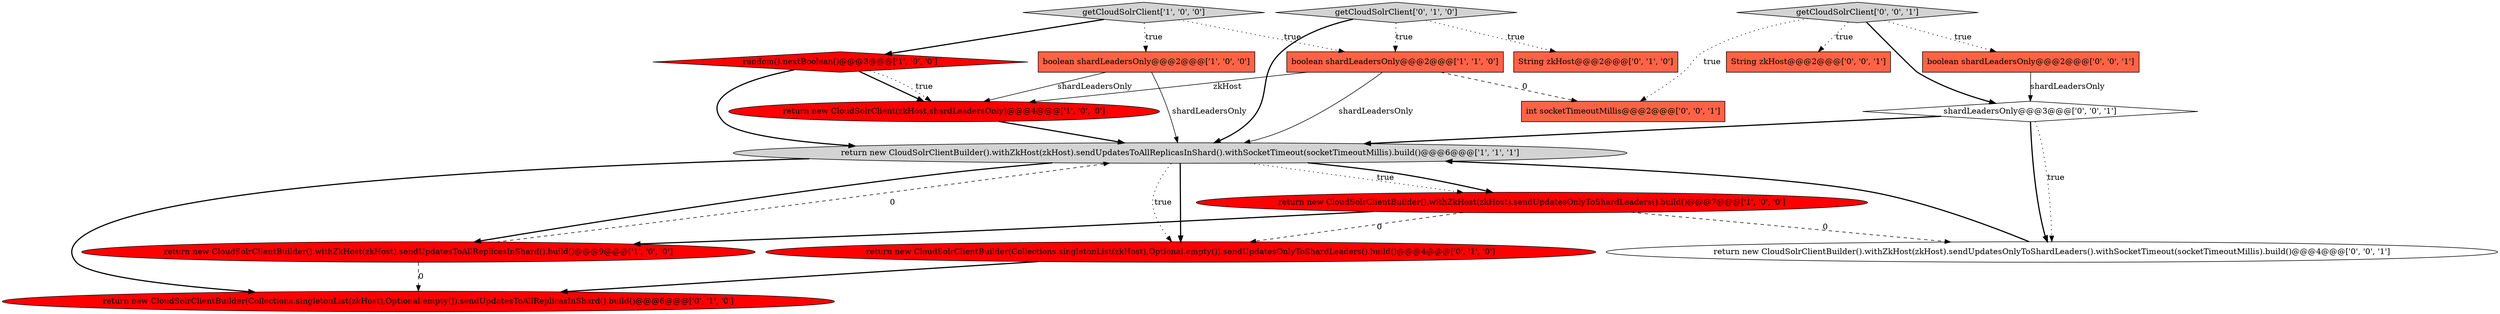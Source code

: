 digraph {
1 [style = filled, label = "random().nextBoolean()@@@3@@@['1', '0', '0']", fillcolor = red, shape = diamond image = "AAA1AAABBB1BBB"];
0 [style = filled, label = "boolean shardLeadersOnly@@@2@@@['1', '0', '0']", fillcolor = tomato, shape = box image = "AAA0AAABBB1BBB"];
10 [style = filled, label = "return new CloudSolrClientBuilder(Collections.singletonList(zkHost),Optional.empty()).sendUpdatesOnlyToShardLeaders().build()@@@4@@@['0', '1', '0']", fillcolor = red, shape = ellipse image = "AAA1AAABBB2BBB"];
16 [style = filled, label = "int socketTimeoutMillis@@@2@@@['0', '0', '1']", fillcolor = tomato, shape = box image = "AAA0AAABBB3BBB"];
3 [style = filled, label = "boolean shardLeadersOnly@@@2@@@['1', '1', '0']", fillcolor = tomato, shape = box image = "AAA0AAABBB1BBB"];
4 [style = filled, label = "getCloudSolrClient['1', '0', '0']", fillcolor = lightgray, shape = diamond image = "AAA0AAABBB1BBB"];
8 [style = filled, label = "getCloudSolrClient['0', '1', '0']", fillcolor = lightgray, shape = diamond image = "AAA0AAABBB2BBB"];
17 [style = filled, label = "shardLeadersOnly@@@3@@@['0', '0', '1']", fillcolor = white, shape = diamond image = "AAA0AAABBB3BBB"];
14 [style = filled, label = "String zkHost@@@2@@@['0', '0', '1']", fillcolor = tomato, shape = box image = "AAA0AAABBB3BBB"];
15 [style = filled, label = "getCloudSolrClient['0', '0', '1']", fillcolor = lightgray, shape = diamond image = "AAA0AAABBB3BBB"];
7 [style = filled, label = "return new CloudSolrClientBuilder().withZkHost(zkHost).sendUpdatesToAllReplicasInShard().withSocketTimeout(socketTimeoutMillis).build()@@@6@@@['1', '1', '1']", fillcolor = lightgray, shape = ellipse image = "AAA0AAABBB1BBB"];
9 [style = filled, label = "String zkHost@@@2@@@['0', '1', '0']", fillcolor = tomato, shape = box image = "AAA0AAABBB2BBB"];
11 [style = filled, label = "return new CloudSolrClientBuilder(Collections.singletonList(zkHost),Optional.empty()).sendUpdatesToAllReplicasInShard().build()@@@6@@@['0', '1', '0']", fillcolor = red, shape = ellipse image = "AAA1AAABBB2BBB"];
12 [style = filled, label = "boolean shardLeadersOnly@@@2@@@['0', '0', '1']", fillcolor = tomato, shape = box image = "AAA0AAABBB3BBB"];
6 [style = filled, label = "return new CloudSolrClient(zkHost,shardLeadersOnly)@@@4@@@['1', '0', '0']", fillcolor = red, shape = ellipse image = "AAA1AAABBB1BBB"];
5 [style = filled, label = "return new CloudSolrClientBuilder().withZkHost(zkHost).sendUpdatesToAllReplicasInShard().build()@@@9@@@['1', '0', '0']", fillcolor = red, shape = ellipse image = "AAA1AAABBB1BBB"];
2 [style = filled, label = "return new CloudSolrClientBuilder().withZkHost(zkHost).sendUpdatesOnlyToShardLeaders().build()@@@7@@@['1', '0', '0']", fillcolor = red, shape = ellipse image = "AAA1AAABBB1BBB"];
13 [style = filled, label = "return new CloudSolrClientBuilder().withZkHost(zkHost).sendUpdatesOnlyToShardLeaders().withSocketTimeout(socketTimeoutMillis).build()@@@4@@@['0', '0', '1']", fillcolor = white, shape = ellipse image = "AAA0AAABBB3BBB"];
0->7 [style = solid, label="shardLeadersOnly"];
7->2 [style = dotted, label="true"];
3->7 [style = solid, label="shardLeadersOnly"];
7->11 [style = bold, label=""];
7->10 [style = dotted, label="true"];
7->10 [style = bold, label=""];
4->0 [style = dotted, label="true"];
15->14 [style = dotted, label="true"];
15->16 [style = dotted, label="true"];
1->7 [style = bold, label=""];
8->3 [style = dotted, label="true"];
8->7 [style = bold, label=""];
2->10 [style = dashed, label="0"];
17->7 [style = bold, label=""];
15->17 [style = bold, label=""];
0->6 [style = solid, label="shardLeadersOnly"];
7->5 [style = bold, label=""];
1->6 [style = bold, label=""];
4->3 [style = dotted, label="true"];
5->11 [style = dashed, label="0"];
7->2 [style = bold, label=""];
13->7 [style = bold, label=""];
2->13 [style = dashed, label="0"];
3->6 [style = solid, label="zkHost"];
15->12 [style = dotted, label="true"];
1->6 [style = dotted, label="true"];
4->1 [style = bold, label=""];
17->13 [style = bold, label=""];
8->9 [style = dotted, label="true"];
5->7 [style = dashed, label="0"];
6->7 [style = bold, label=""];
17->13 [style = dotted, label="true"];
3->16 [style = dashed, label="0"];
2->5 [style = bold, label=""];
12->17 [style = solid, label="shardLeadersOnly"];
10->11 [style = bold, label=""];
}
